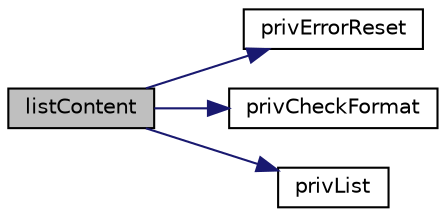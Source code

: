 digraph "listContent"
{
  edge [fontname="Helvetica",fontsize="10",labelfontname="Helvetica",labelfontsize="10"];
  node [fontname="Helvetica",fontsize="10",shape=record];
  rankdir="LR";
  Node68 [label="listContent",height=0.2,width=0.4,color="black", fillcolor="grey75", style="filled", fontcolor="black"];
  Node68 -> Node69 [color="midnightblue",fontsize="10",style="solid",fontname="Helvetica"];
  Node69 [label="privErrorReset",height=0.2,width=0.4,color="black", fillcolor="white", style="filled",URL="$class_pcl_zip.html#ac5af7b6471e22f647ccbdb69e9ebbcf6"];
  Node68 -> Node70 [color="midnightblue",fontsize="10",style="solid",fontname="Helvetica"];
  Node70 [label="privCheckFormat",height=0.2,width=0.4,color="black", fillcolor="white", style="filled",URL="$class_pcl_zip.html#a73f73a0ca89cba89a5f38bff918b609a"];
  Node68 -> Node71 [color="midnightblue",fontsize="10",style="solid",fontname="Helvetica"];
  Node71 [label="privList",height=0.2,width=0.4,color="black", fillcolor="white", style="filled",URL="$class_pcl_zip.html#aeec7d4d7e9f025b4fbfdee77a9db2dfd"];
}
